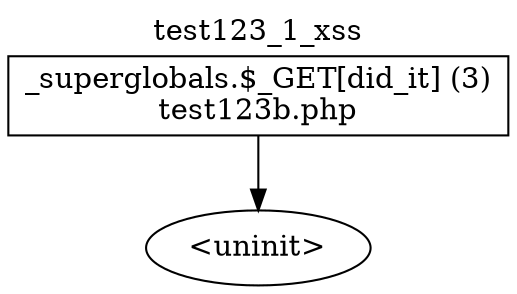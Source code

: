 digraph cfg {
  label="test123_1_xss";
  labelloc=t;
  n1 [shape=box, label="_superglobals.$_GET[did_it] (3)\ntest123b.php"];
  n2 [shape=ellipse, label="<uninit>"];
  n1 -> n2;
}
